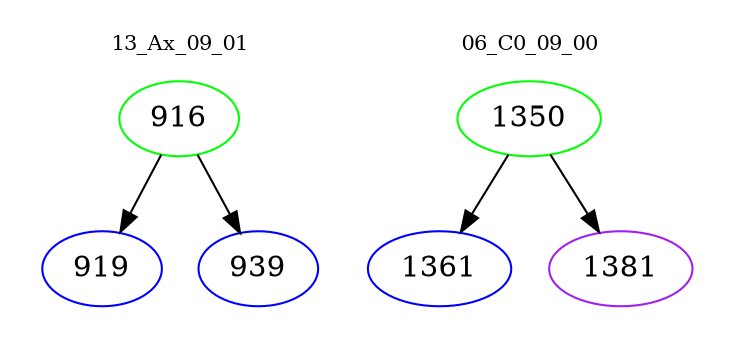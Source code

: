 digraph{
subgraph cluster_0 {
color = white
label = "13_Ax_09_01";
fontsize=10;
T0_916 [label="916", color="green"]
T0_916 -> T0_919 [color="black"]
T0_919 [label="919", color="blue"]
T0_916 -> T0_939 [color="black"]
T0_939 [label="939", color="blue"]
}
subgraph cluster_1 {
color = white
label = "06_C0_09_00";
fontsize=10;
T1_1350 [label="1350", color="green"]
T1_1350 -> T1_1361 [color="black"]
T1_1361 [label="1361", color="blue"]
T1_1350 -> T1_1381 [color="black"]
T1_1381 [label="1381", color="purple"]
}
}
